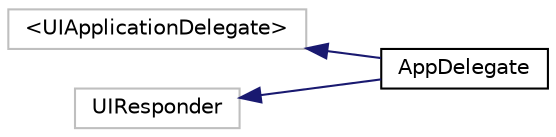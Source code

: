 digraph "Graphical Class Hierarchy"
{
 // LATEX_PDF_SIZE
  edge [fontname="Helvetica",fontsize="10",labelfontname="Helvetica",labelfontsize="10"];
  node [fontname="Helvetica",fontsize="10",shape=record];
  rankdir="LR";
  Node228 [label="\<UIApplicationDelegate\>",height=0.2,width=0.4,color="grey75", fillcolor="white", style="filled",tooltip=" "];
  Node228 -> Node0 [dir="back",color="midnightblue",fontsize="10",style="solid",fontname="Helvetica"];
  Node0 [label="AppDelegate",height=0.2,width=0.4,color="black", fillcolor="white", style="filled",URL="$interfaceAppDelegate.html",tooltip=" "];
  Node226 [label="UIResponder",height=0.2,width=0.4,color="grey75", fillcolor="white", style="filled",tooltip=" "];
  Node226 -> Node0 [dir="back",color="midnightblue",fontsize="10",style="solid",fontname="Helvetica"];
}
